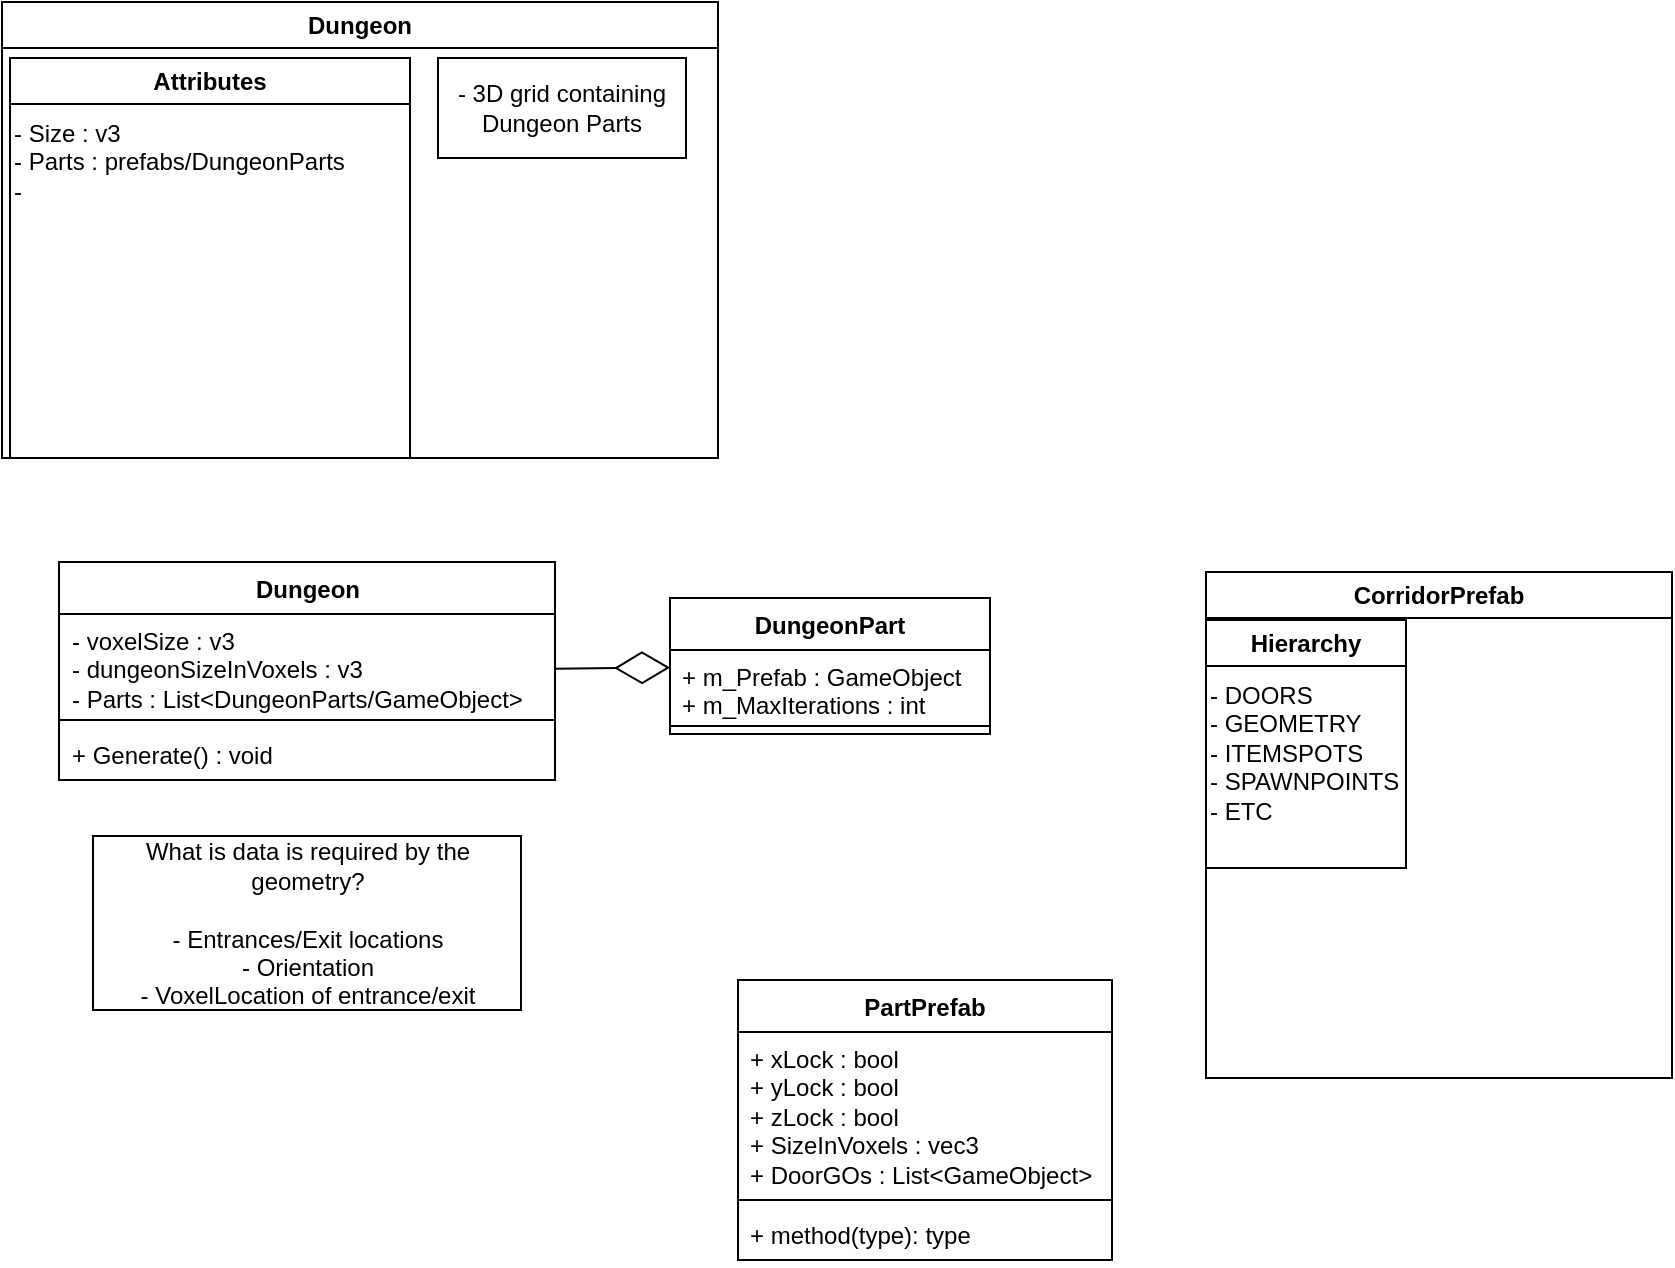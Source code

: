 <mxfile>
    <diagram id="FGTOHPj3YCh0T4GT6jC4" name="Page-1">
        <mxGraphModel dx="1199" dy="797" grid="0" gridSize="10" guides="1" tooltips="1" connect="1" arrows="1" fold="1" page="0" pageScale="1" pageWidth="850" pageHeight="1100" math="0" shadow="0">
            <root>
                <mxCell id="0"/>
                <mxCell id="1" parent="0"/>
                <mxCell id="28" value="Dungeon" style="swimlane;whiteSpace=wrap;html=1;" parent="1" vertex="1">
                    <mxGeometry x="255" y="299" width="358" height="228" as="geometry"/>
                </mxCell>
                <mxCell id="29" value="- 3D grid containing Dungeon Parts" style="text;html=1;align=center;verticalAlign=middle;whiteSpace=wrap;rounded=0;strokeColor=default;" parent="28" vertex="1">
                    <mxGeometry x="218" y="28" width="124" height="50" as="geometry"/>
                </mxCell>
                <mxCell id="30" value="Attributes" style="swimlane;whiteSpace=wrap;html=1;" parent="28" vertex="1">
                    <mxGeometry x="4" y="28" width="200" height="200" as="geometry"/>
                </mxCell>
                <mxCell id="32" value="- Size : v3&lt;div&gt;- Parts : prefabs/DungeonParts&lt;/div&gt;&lt;div&gt;-&amp;nbsp;&lt;/div&gt;" style="text;html=1;align=left;verticalAlign=top;whiteSpace=wrap;rounded=0;" parent="30" vertex="1">
                    <mxGeometry y="24" width="199" height="176" as="geometry"/>
                </mxCell>
                <mxCell id="42" style="edgeStyle=none;html=1;endArrow=diamondThin;endFill=0;endSize=25;" parent="1" source="34" target="38" edge="1">
                    <mxGeometry relative="1" as="geometry"/>
                </mxCell>
                <mxCell id="34" value="Dungeon" style="swimlane;fontStyle=1;align=center;verticalAlign=top;childLayout=stackLayout;horizontal=1;startSize=26;horizontalStack=0;resizeParent=1;resizeParentMax=0;resizeLast=0;collapsible=1;marginBottom=0;whiteSpace=wrap;html=1;" parent="1" vertex="1">
                    <mxGeometry x="283.5" y="579" width="248" height="109" as="geometry"/>
                </mxCell>
                <mxCell id="35" value="&lt;div&gt;&lt;font style=&quot;color: light-dark(rgb(0, 0, 0), rgb(255, 255, 255));&quot;&gt;- voxelSize : v3&lt;/font&gt;&lt;/div&gt;&lt;font style=&quot;color: light-dark(rgb(0, 0, 0), rgb(255, 255, 255));&quot;&gt;- dungeonSizeInVoxels : v3&lt;/font&gt;&lt;div&gt;&lt;font style=&quot;color: light-dark(rgb(0, 0, 0), rgb(255, 255, 255));&quot;&gt;- Parts : List&amp;lt;DungeonParts/GameObject&amp;gt;&lt;/font&gt;&lt;/div&gt;" style="text;strokeColor=none;fillColor=none;align=left;verticalAlign=top;spacingLeft=4;spacingRight=4;overflow=hidden;rotatable=0;points=[[0,0.5],[1,0.5]];portConstraint=eastwest;whiteSpace=wrap;html=1;" parent="34" vertex="1">
                    <mxGeometry y="26" width="248" height="49" as="geometry"/>
                </mxCell>
                <mxCell id="36" value="" style="line;strokeWidth=1;fillColor=none;align=left;verticalAlign=middle;spacingTop=-1;spacingLeft=3;spacingRight=3;rotatable=0;labelPosition=right;points=[];portConstraint=eastwest;strokeColor=inherit;" parent="34" vertex="1">
                    <mxGeometry y="75" width="248" height="8" as="geometry"/>
                </mxCell>
                <mxCell id="37" value="+ Generate() : void" style="text;strokeColor=none;fillColor=none;align=left;verticalAlign=top;spacingLeft=4;spacingRight=4;overflow=hidden;rotatable=0;points=[[0,0.5],[1,0.5]];portConstraint=eastwest;whiteSpace=wrap;html=1;" parent="34" vertex="1">
                    <mxGeometry y="83" width="248" height="26" as="geometry"/>
                </mxCell>
                <mxCell id="38" value="DungeonPart" style="swimlane;fontStyle=1;align=center;verticalAlign=top;childLayout=stackLayout;horizontal=1;startSize=26;horizontalStack=0;resizeParent=1;resizeParentMax=0;resizeLast=0;collapsible=1;marginBottom=0;whiteSpace=wrap;html=1;" parent="1" vertex="1">
                    <mxGeometry x="589" y="597" width="160" height="68" as="geometry"/>
                </mxCell>
                <mxCell id="39" value="&lt;font style=&quot;color: light-dark(rgb(0, 0, 0), rgb(255, 255, 255));&quot;&gt;+ m_Prefab : GameObject&lt;/font&gt;&lt;div&gt;&lt;font style=&quot;color: light-dark(rgb(0, 0, 0), rgb(255, 255, 255));&quot;&gt;+ m_MaxIterations : int&lt;/font&gt;&lt;/div&gt;" style="text;strokeColor=none;fillColor=none;align=left;verticalAlign=top;spacingLeft=4;spacingRight=4;overflow=hidden;rotatable=0;points=[[0,0.5],[1,0.5]];portConstraint=eastwest;whiteSpace=wrap;html=1;" parent="38" vertex="1">
                    <mxGeometry y="26" width="160" height="34" as="geometry"/>
                </mxCell>
                <mxCell id="40" value="" style="line;strokeWidth=1;fillColor=none;align=left;verticalAlign=middle;spacingTop=-1;spacingLeft=3;spacingRight=3;rotatable=0;labelPosition=right;points=[];portConstraint=eastwest;strokeColor=inherit;" parent="38" vertex="1">
                    <mxGeometry y="60" width="160" height="8" as="geometry"/>
                </mxCell>
                <mxCell id="43" value="What is data is required by the geometry?&lt;div&gt;&lt;br&gt;&lt;/div&gt;&lt;div&gt;- Entrances/Exit locations&lt;/div&gt;&lt;div&gt;- Orientation&lt;/div&gt;&lt;div&gt;- VoxelLocation of entrance/exit&lt;/div&gt;" style="rounded=0;whiteSpace=wrap;html=1;" parent="1" vertex="1">
                    <mxGeometry x="300.5" y="716" width="214" height="87" as="geometry"/>
                </mxCell>
                <mxCell id="44" value="CorridorPrefab" style="swimlane;whiteSpace=wrap;html=1;" parent="1" vertex="1">
                    <mxGeometry x="857" y="584" width="233" height="253" as="geometry"/>
                </mxCell>
                <mxCell id="45" value="Hierarchy" style="swimlane;whiteSpace=wrap;html=1;" parent="44" vertex="1">
                    <mxGeometry y="24" width="100" height="124" as="geometry"/>
                </mxCell>
                <mxCell id="46" value="&lt;font style=&quot;color: light-dark(rgb(0, 0, 0), rgb(255, 255, 255));&quot;&gt;- DOORS&lt;/font&gt;&lt;div&gt;&lt;font style=&quot;color: light-dark(rgb(0, 0, 0), rgb(255, 255, 255));&quot;&gt;- GEOMETRY&lt;/font&gt;&lt;/div&gt;&lt;div&gt;&lt;font style=&quot;color: light-dark(rgb(0, 0, 0), rgb(255, 255, 255));&quot;&gt;- ITEMSPOTS&lt;/font&gt;&lt;/div&gt;&lt;div&gt;&lt;font style=&quot;color: light-dark(rgb(0, 0, 0), rgb(255, 255, 255));&quot;&gt;- SPAWNPOINTS&lt;/font&gt;&lt;/div&gt;&lt;div&gt;&lt;font style=&quot;color: light-dark(rgb(0, 0, 0), rgb(255, 255, 255));&quot;&gt;- ETC&lt;/font&gt;&lt;/div&gt;" style="text;html=1;align=left;verticalAlign=top;whiteSpace=wrap;rounded=0;" parent="45" vertex="1">
                    <mxGeometry y="24" width="100" height="100" as="geometry"/>
                </mxCell>
                <mxCell id="47" value="PartPrefab" style="swimlane;fontStyle=1;align=center;verticalAlign=top;childLayout=stackLayout;horizontal=1;startSize=26;horizontalStack=0;resizeParent=1;resizeParentMax=0;resizeLast=0;collapsible=1;marginBottom=0;whiteSpace=wrap;html=1;" vertex="1" parent="1">
                    <mxGeometry x="623" y="788" width="187" height="140" as="geometry"/>
                </mxCell>
                <mxCell id="48" value="&lt;font style=&quot;color: light-dark(rgb(0, 0, 0), rgb(255, 255, 255));&quot;&gt;+ xLock : bool&lt;/font&gt;&lt;div&gt;&lt;font style=&quot;color: light-dark(rgb(0, 0, 0), rgb(255, 255, 255));&quot;&gt;+ yLock : bool&lt;/font&gt;&lt;/div&gt;&lt;div&gt;&lt;font style=&quot;color: light-dark(rgb(0, 0, 0), rgb(255, 255, 255));&quot;&gt;+ zLock : bool&lt;/font&gt;&lt;/div&gt;&lt;div&gt;&lt;font style=&quot;color: light-dark(rgb(0, 0, 0), rgb(255, 255, 255));&quot;&gt;+ SizeInVoxels : vec3&lt;/font&gt;&lt;/div&gt;&lt;div&gt;&lt;font style=&quot;color: light-dark(rgb(0, 0, 0), rgb(255, 255, 255));&quot;&gt;+ DoorGOs : List&amp;lt;GameObject&amp;gt;&lt;br&gt;&lt;/font&gt;&lt;/div&gt;" style="text;strokeColor=none;fillColor=none;align=left;verticalAlign=top;spacingLeft=4;spacingRight=4;overflow=hidden;rotatable=0;points=[[0,0.5],[1,0.5]];portConstraint=eastwest;whiteSpace=wrap;html=1;" vertex="1" parent="47">
                    <mxGeometry y="26" width="187" height="80" as="geometry"/>
                </mxCell>
                <mxCell id="49" value="" style="line;strokeWidth=1;fillColor=none;align=left;verticalAlign=middle;spacingTop=-1;spacingLeft=3;spacingRight=3;rotatable=0;labelPosition=right;points=[];portConstraint=eastwest;strokeColor=inherit;" vertex="1" parent="47">
                    <mxGeometry y="106" width="187" height="8" as="geometry"/>
                </mxCell>
                <mxCell id="50" value="+ method(type): type" style="text;strokeColor=none;fillColor=none;align=left;verticalAlign=top;spacingLeft=4;spacingRight=4;overflow=hidden;rotatable=0;points=[[0,0.5],[1,0.5]];portConstraint=eastwest;whiteSpace=wrap;html=1;" vertex="1" parent="47">
                    <mxGeometry y="114" width="187" height="26" as="geometry"/>
                </mxCell>
            </root>
        </mxGraphModel>
    </diagram>
</mxfile>